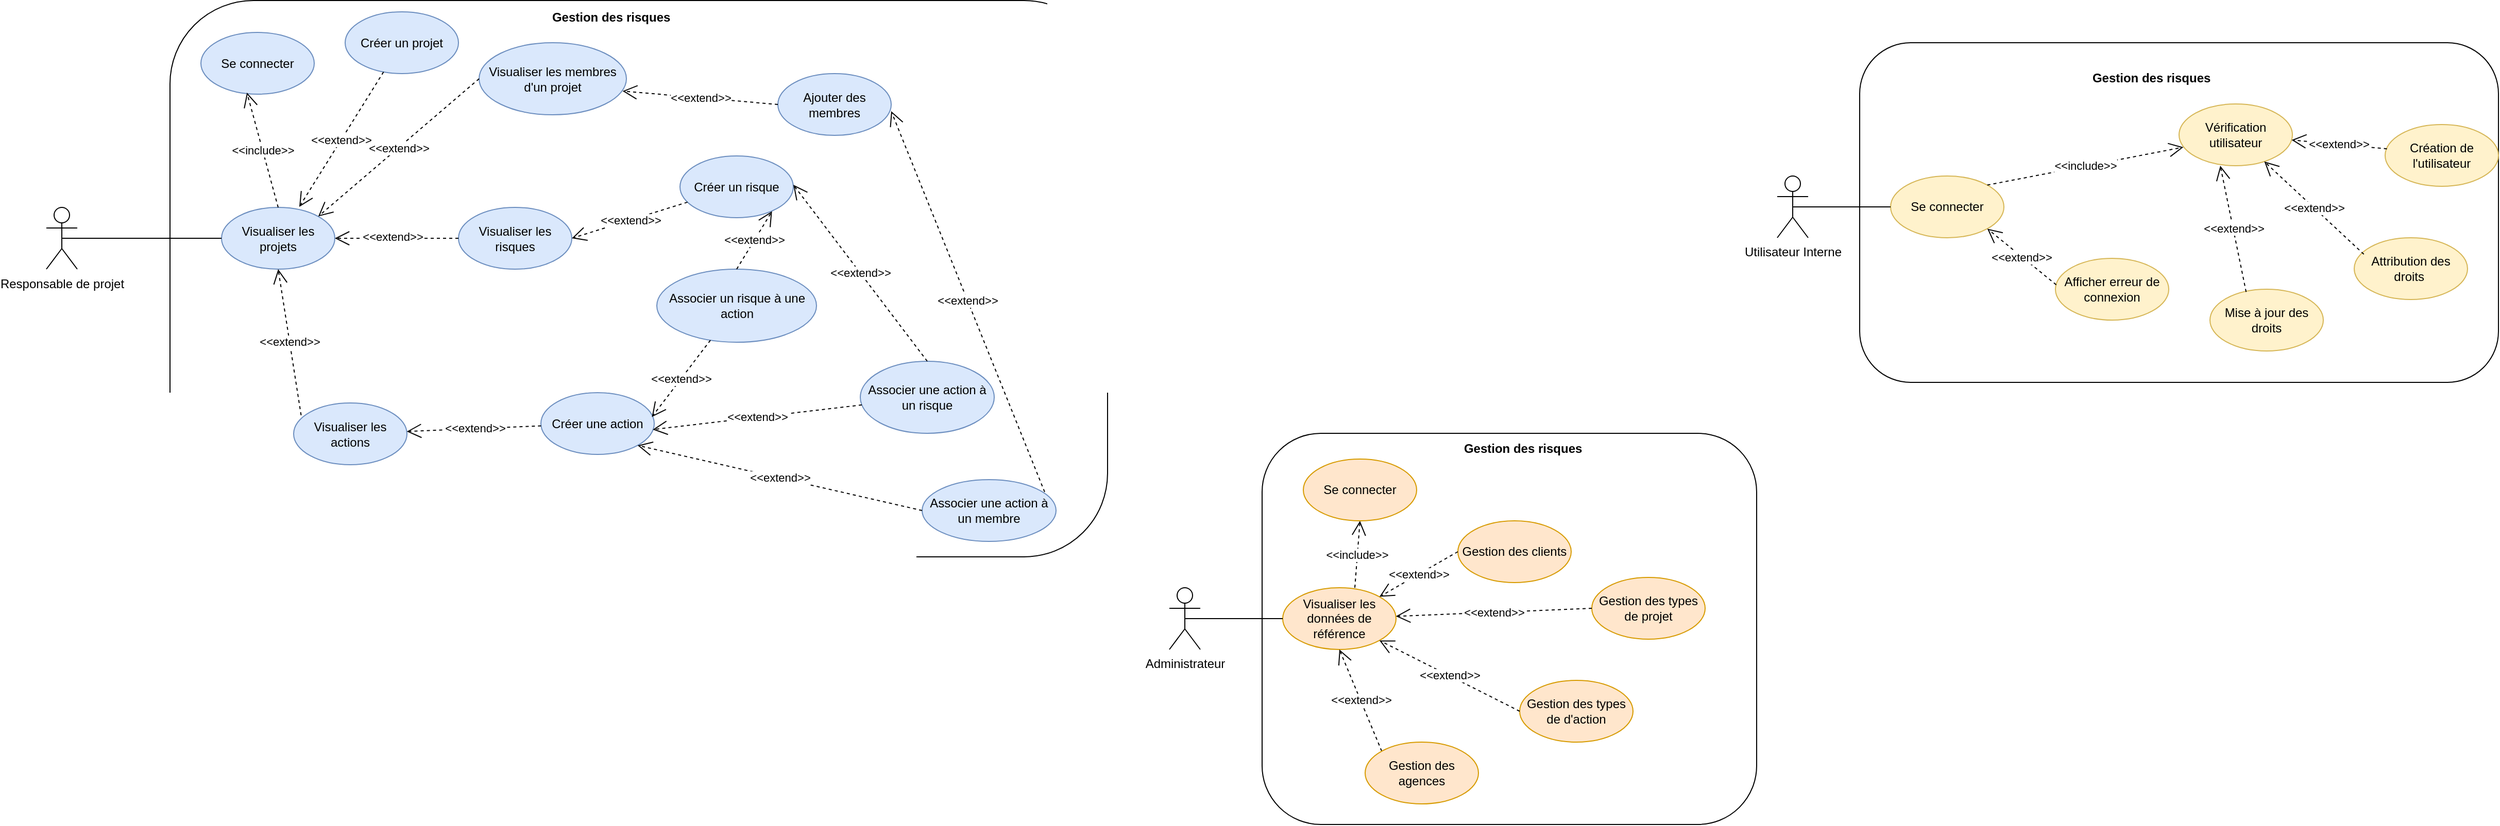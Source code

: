 <mxfile version="24.6.4" type="github">
  <diagram name="Page-1" id="hrDhvnOybsvmzDypRD5w">
    <mxGraphModel dx="4522" dy="1476" grid="1" gridSize="10" guides="1" tooltips="1" connect="1" arrows="1" fold="1" page="1" pageScale="1" pageWidth="827" pageHeight="1169" math="0" shadow="0">
      <root>
        <mxCell id="0" />
        <mxCell id="1" parent="0" />
        <mxCell id="5zv4RI3l1GxS1fWlR7tb-1" value="" style="rounded=1;whiteSpace=wrap;html=1;" parent="1" vertex="1">
          <mxGeometry x="180" y="100.5" width="620" height="330" as="geometry" />
        </mxCell>
        <mxCell id="5zv4RI3l1GxS1fWlR7tb-2" value="Utilisateur Interne" style="shape=umlActor;verticalLabelPosition=bottom;verticalAlign=top;html=1;outlineConnect=0;" parent="1" vertex="1">
          <mxGeometry x="100" y="230" width="30" height="60" as="geometry" />
        </mxCell>
        <mxCell id="5zv4RI3l1GxS1fWlR7tb-3" value="Se connecter" style="ellipse;whiteSpace=wrap;html=1;fillColor=#fff2cc;strokeColor=#d6b656;" parent="1" vertex="1">
          <mxGeometry x="210" y="230" width="110" height="60" as="geometry" />
        </mxCell>
        <mxCell id="5zv4RI3l1GxS1fWlR7tb-4" value="Vérification utilisateur" style="ellipse;whiteSpace=wrap;html=1;fillColor=#fff2cc;strokeColor=#d6b656;" parent="1" vertex="1">
          <mxGeometry x="490" y="160" width="110" height="60" as="geometry" />
        </mxCell>
        <mxCell id="5zv4RI3l1GxS1fWlR7tb-5" value="Attribution des droits&amp;nbsp;" style="ellipse;whiteSpace=wrap;html=1;fillColor=#fff2cc;strokeColor=#d6b656;" parent="1" vertex="1">
          <mxGeometry x="660" y="290" width="110" height="60" as="geometry" />
        </mxCell>
        <mxCell id="5zv4RI3l1GxS1fWlR7tb-6" value="Afficher erreur de connexion" style="ellipse;whiteSpace=wrap;html=1;fillColor=#fff2cc;strokeColor=#d6b656;" parent="1" vertex="1">
          <mxGeometry x="370" y="310" width="110" height="60" as="geometry" />
        </mxCell>
        <mxCell id="5zv4RI3l1GxS1fWlR7tb-7" value="&amp;lt;&amp;lt;include&amp;gt;&amp;gt;" style="endArrow=open;endSize=12;dashed=1;html=1;rounded=0;entryX=0.038;entryY=0.7;entryDx=0;entryDy=0;entryPerimeter=0;exitX=1;exitY=0;exitDx=0;exitDy=0;" parent="1" source="5zv4RI3l1GxS1fWlR7tb-3" target="5zv4RI3l1GxS1fWlR7tb-4" edge="1">
          <mxGeometry width="160" relative="1" as="geometry">
            <mxPoint x="290" y="280" as="sourcePoint" />
            <mxPoint x="450" y="280" as="targetPoint" />
          </mxGeometry>
        </mxCell>
        <mxCell id="5zv4RI3l1GxS1fWlR7tb-8" value="&amp;lt;&amp;lt;extend&amp;gt;&amp;gt;" style="endArrow=open;endSize=12;dashed=1;html=1;rounded=0;exitX=0.085;exitY=0.267;exitDx=0;exitDy=0;exitPerimeter=0;" parent="1" source="5zv4RI3l1GxS1fWlR7tb-5" target="5zv4RI3l1GxS1fWlR7tb-4" edge="1">
          <mxGeometry width="160" relative="1" as="geometry">
            <mxPoint x="380.0" y="352.007" as="sourcePoint" />
            <mxPoint x="310" y="270" as="targetPoint" />
          </mxGeometry>
        </mxCell>
        <mxCell id="5zv4RI3l1GxS1fWlR7tb-9" value="&amp;lt;&amp;lt;extend&amp;gt;&amp;gt;" style="endArrow=open;endSize=12;dashed=1;html=1;rounded=0;entryX=1;entryY=1;entryDx=0;entryDy=0;exitX=0.007;exitY=0.428;exitDx=0;exitDy=0;exitPerimeter=0;" parent="1" source="5zv4RI3l1GxS1fWlR7tb-6" target="5zv4RI3l1GxS1fWlR7tb-3" edge="1">
          <mxGeometry width="160" relative="1" as="geometry">
            <mxPoint x="473" y="389" as="sourcePoint" />
            <mxPoint x="314" y="420" as="targetPoint" />
          </mxGeometry>
        </mxCell>
        <mxCell id="5zv4RI3l1GxS1fWlR7tb-10" value="" style="endArrow=none;html=1;rounded=0;exitX=0.5;exitY=0.5;exitDx=0;exitDy=0;exitPerimeter=0;entryX=0;entryY=0.5;entryDx=0;entryDy=0;" parent="1" source="5zv4RI3l1GxS1fWlR7tb-2" target="5zv4RI3l1GxS1fWlR7tb-3" edge="1">
          <mxGeometry width="50" height="50" relative="1" as="geometry">
            <mxPoint x="320" y="410" as="sourcePoint" />
            <mxPoint x="370" y="360" as="targetPoint" />
          </mxGeometry>
        </mxCell>
        <mxCell id="5zv4RI3l1GxS1fWlR7tb-11" value="&lt;b&gt;Gestion des risques&amp;nbsp;&lt;/b&gt;" style="text;html=1;align=center;verticalAlign=middle;whiteSpace=wrap;rounded=0;" parent="1" vertex="1">
          <mxGeometry x="400" y="120" width="130" height="30" as="geometry" />
        </mxCell>
        <mxCell id="5zv4RI3l1GxS1fWlR7tb-12" value="Création de l&#39;utilisateur" style="ellipse;whiteSpace=wrap;html=1;fillColor=#fff2cc;strokeColor=#d6b656;" parent="1" vertex="1">
          <mxGeometry x="690" y="180" width="110" height="60" as="geometry" />
        </mxCell>
        <mxCell id="5zv4RI3l1GxS1fWlR7tb-13" value="&amp;lt;&amp;lt;extend&amp;gt;&amp;gt;" style="endArrow=open;endSize=12;dashed=1;html=1;rounded=0;exitX=0.016;exitY=0.393;exitDx=0;exitDy=0;exitPerimeter=0;" parent="1" source="5zv4RI3l1GxS1fWlR7tb-12" edge="1" target="5zv4RI3l1GxS1fWlR7tb-4">
          <mxGeometry width="160" relative="1" as="geometry">
            <mxPoint x="380.0" y="282.007" as="sourcePoint" />
            <mxPoint x="320" y="253" as="targetPoint" />
          </mxGeometry>
        </mxCell>
        <mxCell id="q-VrKl_PXLm9IjVPio6P-1" value="Responsable de projet" style="shape=umlActor;verticalLabelPosition=bottom;verticalAlign=top;html=1;outlineConnect=0;" vertex="1" parent="1">
          <mxGeometry x="-1580" y="260.5" width="30" height="60" as="geometry" />
        </mxCell>
        <mxCell id="q-VrKl_PXLm9IjVPio6P-3" value="" style="rounded=1;whiteSpace=wrap;html=1;" vertex="1" parent="1">
          <mxGeometry x="-1460" y="59.5" width="910" height="540.5" as="geometry" />
        </mxCell>
        <mxCell id="q-VrKl_PXLm9IjVPio6P-4" value="&lt;b&gt;Gestion des risques&amp;nbsp;&lt;/b&gt;" style="text;html=1;align=center;verticalAlign=middle;whiteSpace=wrap;rounded=0;" vertex="1" parent="1">
          <mxGeometry x="-1095" y="60.5" width="130" height="30" as="geometry" />
        </mxCell>
        <mxCell id="q-VrKl_PXLm9IjVPio6P-5" value="Se connecter" style="ellipse;whiteSpace=wrap;html=1;fillColor=#dae8fc;strokeColor=#6c8ebf;" vertex="1" parent="1">
          <mxGeometry x="-1430" y="90.5" width="110" height="60" as="geometry" />
        </mxCell>
        <mxCell id="q-VrKl_PXLm9IjVPio6P-6" value="Mise à jour des droits" style="ellipse;whiteSpace=wrap;html=1;fillColor=#fff2cc;strokeColor=#d6b656;" vertex="1" parent="1">
          <mxGeometry x="520" y="340" width="110" height="60" as="geometry" />
        </mxCell>
        <mxCell id="q-VrKl_PXLm9IjVPio6P-7" value="&amp;lt;&amp;lt;extend&amp;gt;&amp;gt;" style="endArrow=open;endSize=12;dashed=1;html=1;rounded=0;exitX=0.319;exitY=0.044;exitDx=0;exitDy=0;exitPerimeter=0;" edge="1" parent="1" source="q-VrKl_PXLm9IjVPio6P-6">
          <mxGeometry width="160" relative="1" as="geometry">
            <mxPoint x="610" y="312" as="sourcePoint" />
            <mxPoint x="530" y="220" as="targetPoint" />
          </mxGeometry>
        </mxCell>
        <mxCell id="q-VrKl_PXLm9IjVPio6P-8" value="Visualiser les projets" style="ellipse;whiteSpace=wrap;html=1;fillColor=#dae8fc;strokeColor=#6c8ebf;" vertex="1" parent="1">
          <mxGeometry x="-1410" y="260.5" width="110" height="60" as="geometry" />
        </mxCell>
        <mxCell id="q-VrKl_PXLm9IjVPio6P-9" value="Créer un projet" style="ellipse;whiteSpace=wrap;html=1;fillColor=#dae8fc;strokeColor=#6c8ebf;" vertex="1" parent="1">
          <mxGeometry x="-1290" y="70.5" width="110" height="60" as="geometry" />
        </mxCell>
        <mxCell id="q-VrKl_PXLm9IjVPio6P-10" value="Visualiser les actions" style="ellipse;whiteSpace=wrap;html=1;fillColor=#dae8fc;strokeColor=#6c8ebf;" vertex="1" parent="1">
          <mxGeometry x="-1340" y="450.5" width="110" height="60" as="geometry" />
        </mxCell>
        <mxCell id="q-VrKl_PXLm9IjVPio6P-11" value="Créer une action" style="ellipse;whiteSpace=wrap;html=1;fillColor=#dae8fc;strokeColor=#6c8ebf;" vertex="1" parent="1">
          <mxGeometry x="-1100" y="440.5" width="110" height="60" as="geometry" />
        </mxCell>
        <mxCell id="q-VrKl_PXLm9IjVPio6P-12" value="Visualiser les membres d&#39;un projet" style="ellipse;whiteSpace=wrap;html=1;fillColor=#dae8fc;strokeColor=#6c8ebf;" vertex="1" parent="1">
          <mxGeometry x="-1160" y="100.5" width="143" height="70" as="geometry" />
        </mxCell>
        <mxCell id="q-VrKl_PXLm9IjVPio6P-14" value="Ajouter des membres" style="ellipse;whiteSpace=wrap;html=1;fillColor=#dae8fc;strokeColor=#6c8ebf;" vertex="1" parent="1">
          <mxGeometry x="-870" y="130.5" width="110" height="60" as="geometry" />
        </mxCell>
        <mxCell id="q-VrKl_PXLm9IjVPio6P-16" value="&amp;lt;&amp;lt;include&amp;gt;&amp;gt;" style="endArrow=open;endSize=12;dashed=1;html=1;rounded=0;entryX=0.406;entryY=0.974;entryDx=0;entryDy=0;exitX=0.5;exitY=0;exitDx=0;exitDy=0;entryPerimeter=0;" edge="1" parent="1" source="q-VrKl_PXLm9IjVPio6P-8" target="q-VrKl_PXLm9IjVPio6P-5">
          <mxGeometry width="160" relative="1" as="geometry">
            <mxPoint x="-1293" y="222.5" as="sourcePoint" />
            <mxPoint x="-1360" y="167.5" as="targetPoint" />
          </mxGeometry>
        </mxCell>
        <mxCell id="q-VrKl_PXLm9IjVPio6P-17" value="&amp;lt;&amp;lt;extend&amp;gt;&amp;gt;" style="endArrow=open;endSize=12;dashed=1;html=1;rounded=0;entryX=0.974;entryY=0.671;entryDx=0;entryDy=0;exitX=0;exitY=0.5;exitDx=0;exitDy=0;entryPerimeter=0;" edge="1" parent="1" source="q-VrKl_PXLm9IjVPio6P-14" target="q-VrKl_PXLm9IjVPio6P-12">
          <mxGeometry width="160" relative="1" as="geometry">
            <mxPoint x="-960" y="400.5" as="sourcePoint" />
            <mxPoint x="-940" y="298.5" as="targetPoint" />
          </mxGeometry>
        </mxCell>
        <mxCell id="q-VrKl_PXLm9IjVPio6P-18" value="&amp;lt;&amp;lt;extend&amp;gt;&amp;gt;" style="endArrow=open;endSize=12;dashed=1;html=1;rounded=0;entryX=0.686;entryY=-0.008;entryDx=0;entryDy=0;entryPerimeter=0;" edge="1" parent="1" source="q-VrKl_PXLm9IjVPio6P-9" target="q-VrKl_PXLm9IjVPio6P-8">
          <mxGeometry width="160" relative="1" as="geometry">
            <mxPoint x="-1193" y="305.5" as="sourcePoint" />
            <mxPoint x="-1260" y="250.5" as="targetPoint" />
          </mxGeometry>
        </mxCell>
        <mxCell id="q-VrKl_PXLm9IjVPio6P-19" value="&amp;lt;&amp;lt;extend&amp;gt;&amp;gt;" style="endArrow=open;endSize=12;dashed=1;html=1;rounded=0;entryX=0.5;entryY=1;entryDx=0;entryDy=0;exitX=0.066;exitY=0.199;exitDx=0;exitDy=0;exitPerimeter=0;" edge="1" parent="1" source="q-VrKl_PXLm9IjVPio6P-10" target="q-VrKl_PXLm9IjVPio6P-8">
          <mxGeometry width="160" relative="1" as="geometry">
            <mxPoint x="-1219" y="364.5" as="sourcePoint" />
            <mxPoint x="-1300" y="396.5" as="targetPoint" />
          </mxGeometry>
        </mxCell>
        <mxCell id="q-VrKl_PXLm9IjVPio6P-20" value="&amp;lt;&amp;lt;extend&amp;gt;&amp;gt;" style="endArrow=open;endSize=12;dashed=1;html=1;rounded=0;" edge="1" parent="1" source="q-VrKl_PXLm9IjVPio6P-11" target="q-VrKl_PXLm9IjVPio6P-10">
          <mxGeometry x="-0.014" width="160" relative="1" as="geometry">
            <mxPoint x="-1120" y="440.5" as="sourcePoint" />
            <mxPoint x="-1191.5" y="409.5" as="targetPoint" />
            <mxPoint as="offset" />
          </mxGeometry>
        </mxCell>
        <mxCell id="q-VrKl_PXLm9IjVPio6P-21" value="&amp;lt;&amp;lt;extend&amp;gt;&amp;gt;" style="endArrow=open;endSize=12;dashed=1;html=1;rounded=0;entryX=1;entryY=0;entryDx=0;entryDy=0;exitX=0;exitY=0.5;exitDx=0;exitDy=0;" edge="1" parent="1" source="q-VrKl_PXLm9IjVPio6P-12" target="q-VrKl_PXLm9IjVPio6P-8">
          <mxGeometry width="160" relative="1" as="geometry">
            <mxPoint x="-1137" y="311" as="sourcePoint" />
            <mxPoint x="-1210" y="270" as="targetPoint" />
          </mxGeometry>
        </mxCell>
        <mxCell id="q-VrKl_PXLm9IjVPio6P-22" value="Associer une action à un membre" style="ellipse;whiteSpace=wrap;html=1;fillColor=#dae8fc;strokeColor=#6c8ebf;" vertex="1" parent="1">
          <mxGeometry x="-730" y="525" width="130" height="60" as="geometry" />
        </mxCell>
        <mxCell id="q-VrKl_PXLm9IjVPio6P-23" value="&amp;lt;&amp;lt;extend&amp;gt;&amp;gt;" style="endArrow=open;endSize=12;dashed=1;html=1;rounded=0;exitX=0;exitY=0.5;exitDx=0;exitDy=0;entryX=1;entryY=1;entryDx=0;entryDy=0;" edge="1" parent="1" source="q-VrKl_PXLm9IjVPio6P-22" target="q-VrKl_PXLm9IjVPio6P-11">
          <mxGeometry x="0.003" width="160" relative="1" as="geometry">
            <mxPoint x="-1001" y="545.5" as="sourcePoint" />
            <mxPoint x="-951" y="525.5" as="targetPoint" />
            <mxPoint as="offset" />
          </mxGeometry>
        </mxCell>
        <mxCell id="q-VrKl_PXLm9IjVPio6P-24" value="" style="endArrow=none;html=1;rounded=0;exitX=0.5;exitY=0.5;exitDx=0;exitDy=0;exitPerimeter=0;entryX=0;entryY=0.5;entryDx=0;entryDy=0;" edge="1" parent="1" source="q-VrKl_PXLm9IjVPio6P-1" target="q-VrKl_PXLm9IjVPio6P-8">
          <mxGeometry width="50" height="50" relative="1" as="geometry">
            <mxPoint x="-1537" y="290.07" as="sourcePoint" />
            <mxPoint x="-1392" y="290.07" as="targetPoint" />
          </mxGeometry>
        </mxCell>
        <mxCell id="q-VrKl_PXLm9IjVPio6P-26" value="Visualiser les risques" style="ellipse;whiteSpace=wrap;html=1;fillColor=#dae8fc;strokeColor=#6c8ebf;" vertex="1" parent="1">
          <mxGeometry x="-1180" y="260.5" width="110" height="60" as="geometry" />
        </mxCell>
        <mxCell id="q-VrKl_PXLm9IjVPio6P-27" value="Créer un risque" style="ellipse;whiteSpace=wrap;html=1;fillColor=#dae8fc;strokeColor=#6c8ebf;" vertex="1" parent="1">
          <mxGeometry x="-965" y="210.5" width="110" height="60" as="geometry" />
        </mxCell>
        <mxCell id="q-VrKl_PXLm9IjVPio6P-28" value="&amp;lt;&amp;lt;extend&amp;gt;&amp;gt;" style="endArrow=open;endSize=12;dashed=1;html=1;rounded=0;exitX=0;exitY=0.5;exitDx=0;exitDy=0;entryX=1;entryY=0.5;entryDx=0;entryDy=0;" edge="1" parent="1" source="q-VrKl_PXLm9IjVPio6P-26" target="q-VrKl_PXLm9IjVPio6P-8">
          <mxGeometry x="0.068" y="-2" width="160" relative="1" as="geometry">
            <mxPoint x="-1154" y="263.5" as="sourcePoint" />
            <mxPoint x="-1250" y="300.5" as="targetPoint" />
            <mxPoint as="offset" />
          </mxGeometry>
        </mxCell>
        <mxCell id="q-VrKl_PXLm9IjVPio6P-29" value="&amp;lt;&amp;lt;extend&amp;gt;&amp;gt;" style="endArrow=open;endSize=12;dashed=1;html=1;rounded=0;entryX=1;entryY=0.5;entryDx=0;entryDy=0;" edge="1" parent="1" source="q-VrKl_PXLm9IjVPio6P-27" target="q-VrKl_PXLm9IjVPio6P-26">
          <mxGeometry x="-0.014" width="160" relative="1" as="geometry">
            <mxPoint x="-1055" y="339.5" as="sourcePoint" />
            <mxPoint x="-1126.5" y="308.5" as="targetPoint" />
            <mxPoint as="offset" />
          </mxGeometry>
        </mxCell>
        <mxCell id="q-VrKl_PXLm9IjVPio6P-30" value="Associer un risque à une action" style="ellipse;whiteSpace=wrap;html=1;fillColor=#dae8fc;strokeColor=#6c8ebf;" vertex="1" parent="1">
          <mxGeometry x="-987.5" y="320.5" width="155" height="71" as="geometry" />
        </mxCell>
        <mxCell id="q-VrKl_PXLm9IjVPio6P-31" value="&amp;lt;&amp;lt;extend&amp;gt;&amp;gt;" style="endArrow=open;endSize=12;dashed=1;html=1;rounded=0;exitX=0.5;exitY=0;exitDx=0;exitDy=0;entryX=0.812;entryY=0.896;entryDx=0;entryDy=0;entryPerimeter=0;" edge="1" parent="1" source="q-VrKl_PXLm9IjVPio6P-30" target="q-VrKl_PXLm9IjVPio6P-27">
          <mxGeometry x="0.003" width="160" relative="1" as="geometry">
            <mxPoint x="-936" y="444.5" as="sourcePoint" />
            <mxPoint x="-820" y="350.5" as="targetPoint" />
            <mxPoint as="offset" />
          </mxGeometry>
        </mxCell>
        <mxCell id="q-VrKl_PXLm9IjVPio6P-32" value="&amp;lt;&amp;lt;extend&amp;gt;&amp;gt;" style="endArrow=open;endSize=12;dashed=1;html=1;rounded=0;entryX=0.979;entryY=0.394;entryDx=0;entryDy=0;entryPerimeter=0;" edge="1" parent="1" source="q-VrKl_PXLm9IjVPio6P-30" target="q-VrKl_PXLm9IjVPio6P-11">
          <mxGeometry x="0.003" width="160" relative="1" as="geometry">
            <mxPoint x="-673" y="369.5" as="sourcePoint" />
            <mxPoint x="-770" y="405.5" as="targetPoint" />
            <mxPoint as="offset" />
          </mxGeometry>
        </mxCell>
        <mxCell id="q-VrKl_PXLm9IjVPio6P-33" value="Associer une action à un risque" style="ellipse;whiteSpace=wrap;html=1;fillColor=#dae8fc;strokeColor=#6c8ebf;" vertex="1" parent="1">
          <mxGeometry x="-790" y="410" width="130" height="70" as="geometry" />
        </mxCell>
        <mxCell id="q-VrKl_PXLm9IjVPio6P-34" value="&amp;lt;&amp;lt;extend&amp;gt;&amp;gt;" style="endArrow=open;endSize=12;dashed=1;html=1;rounded=0;entryX=0.987;entryY=0.597;entryDx=0;entryDy=0;entryPerimeter=0;" edge="1" parent="1" source="q-VrKl_PXLm9IjVPio6P-33" target="q-VrKl_PXLm9IjVPio6P-11">
          <mxGeometry x="0.003" width="160" relative="1" as="geometry">
            <mxPoint x="-620.5" y="395.5" as="sourcePoint" />
            <mxPoint x="-849.5" y="490.5" as="targetPoint" />
            <mxPoint as="offset" />
          </mxGeometry>
        </mxCell>
        <mxCell id="q-VrKl_PXLm9IjVPio6P-35" value="&amp;lt;&amp;lt;extend&amp;gt;&amp;gt;" style="endArrow=open;endSize=12;dashed=1;html=1;rounded=0;entryX=0.987;entryY=0.597;entryDx=0;entryDy=0;entryPerimeter=0;exitX=0.5;exitY=0;exitDx=0;exitDy=0;" edge="1" parent="1" source="q-VrKl_PXLm9IjVPio6P-33">
          <mxGeometry x="0.003" width="160" relative="1" as="geometry">
            <mxPoint x="-502" y="195.5" as="sourcePoint" />
            <mxPoint x="-855" y="238.5" as="targetPoint" />
            <mxPoint as="offset" />
            <Array as="points" />
          </mxGeometry>
        </mxCell>
        <mxCell id="q-VrKl_PXLm9IjVPio6P-37" value="&amp;lt;&amp;lt;extend&amp;gt;&amp;gt;" style="endArrow=open;endSize=12;dashed=1;html=1;rounded=0;exitX=0.915;exitY=0.2;exitDx=0;exitDy=0;entryX=1;entryY=1;entryDx=0;entryDy=0;exitPerimeter=0;" edge="1" parent="1" source="q-VrKl_PXLm9IjVPio6P-22">
          <mxGeometry x="0.003" width="160" relative="1" as="geometry">
            <mxPoint x="-484" y="230" as="sourcePoint" />
            <mxPoint x="-760" y="167" as="targetPoint" />
            <mxPoint as="offset" />
          </mxGeometry>
        </mxCell>
        <mxCell id="q-VrKl_PXLm9IjVPio6P-38" value="" style="rounded=1;whiteSpace=wrap;html=1;" vertex="1" parent="1">
          <mxGeometry x="-400" y="480" width="480" height="380" as="geometry" />
        </mxCell>
        <mxCell id="q-VrKl_PXLm9IjVPio6P-39" value="Administrateur" style="shape=umlActor;verticalLabelPosition=bottom;verticalAlign=top;html=1;outlineConnect=0;" vertex="1" parent="1">
          <mxGeometry x="-490" y="630" width="30" height="60" as="geometry" />
        </mxCell>
        <mxCell id="q-VrKl_PXLm9IjVPio6P-40" value="Visualiser les données de référence" style="ellipse;whiteSpace=wrap;html=1;fillColor=#ffe6cc;strokeColor=#d79b00;" vertex="1" parent="1">
          <mxGeometry x="-380" y="630" width="110" height="60" as="geometry" />
        </mxCell>
        <mxCell id="q-VrKl_PXLm9IjVPio6P-46" value="&amp;lt;&amp;lt;extend&amp;gt;&amp;gt;" style="endArrow=open;endSize=12;dashed=1;html=1;rounded=0;entryX=0.5;entryY=1;entryDx=0;entryDy=0;exitX=0;exitY=0;exitDx=0;exitDy=0;" edge="1" parent="1" source="q-VrKl_PXLm9IjVPio6P-55" target="q-VrKl_PXLm9IjVPio6P-40">
          <mxGeometry width="160" relative="1" as="geometry">
            <mxPoint x="-230.0" y="744.47" as="sourcePoint" />
            <mxPoint x="-296.879" y="690.003" as="targetPoint" />
          </mxGeometry>
        </mxCell>
        <mxCell id="q-VrKl_PXLm9IjVPio6P-47" value="" style="endArrow=none;html=1;rounded=0;exitX=0.5;exitY=0.5;exitDx=0;exitDy=0;exitPerimeter=0;entryX=0;entryY=0.5;entryDx=0;entryDy=0;" edge="1" parent="1" source="q-VrKl_PXLm9IjVPio6P-39" target="q-VrKl_PXLm9IjVPio6P-40">
          <mxGeometry width="50" height="50" relative="1" as="geometry">
            <mxPoint x="-270" y="810" as="sourcePoint" />
            <mxPoint x="-220" y="760" as="targetPoint" />
          </mxGeometry>
        </mxCell>
        <mxCell id="q-VrKl_PXLm9IjVPio6P-48" value="&lt;b&gt;Gestion des risques&amp;nbsp;&lt;/b&gt;" style="text;html=1;align=center;verticalAlign=middle;whiteSpace=wrap;rounded=0;" vertex="1" parent="1">
          <mxGeometry x="-210" y="480" width="130" height="30" as="geometry" />
        </mxCell>
        <mxCell id="q-VrKl_PXLm9IjVPio6P-53" value="&amp;lt;&amp;lt;include&amp;gt;&amp;gt;" style="endArrow=open;endSize=12;dashed=1;html=1;rounded=0;exitX=0.5;exitY=0;exitDx=0;exitDy=0;entryX=0.5;entryY=1;entryDx=0;entryDy=0;" edge="1" parent="1" target="q-VrKl_PXLm9IjVPio6P-54">
          <mxGeometry width="160" relative="1" as="geometry">
            <mxPoint x="-310" y="630" as="sourcePoint" />
            <mxPoint x="-310" y="570" as="targetPoint" />
          </mxGeometry>
        </mxCell>
        <mxCell id="q-VrKl_PXLm9IjVPio6P-54" value="Se connecter" style="ellipse;whiteSpace=wrap;html=1;fillColor=#ffe6cc;strokeColor=#d79b00;" vertex="1" parent="1">
          <mxGeometry x="-360" y="505" width="110" height="60" as="geometry" />
        </mxCell>
        <mxCell id="q-VrKl_PXLm9IjVPio6P-55" value="Gestion des agences" style="ellipse;whiteSpace=wrap;html=1;fillColor=#ffe6cc;strokeColor=#d79b00;" vertex="1" parent="1">
          <mxGeometry x="-300" y="780" width="110" height="60" as="geometry" />
        </mxCell>
        <mxCell id="q-VrKl_PXLm9IjVPio6P-56" value="Gestion des clients" style="ellipse;whiteSpace=wrap;html=1;fillColor=#ffe6cc;strokeColor=#d79b00;" vertex="1" parent="1">
          <mxGeometry x="-210" y="565" width="110" height="60" as="geometry" />
        </mxCell>
        <mxCell id="q-VrKl_PXLm9IjVPio6P-57" value="Gestion des types de projet" style="ellipse;whiteSpace=wrap;html=1;fillColor=#ffe6cc;strokeColor=#d79b00;" vertex="1" parent="1">
          <mxGeometry x="-80" y="620" width="110" height="60" as="geometry" />
        </mxCell>
        <mxCell id="q-VrKl_PXLm9IjVPio6P-58" value="Gestion des types de d&#39;action" style="ellipse;whiteSpace=wrap;html=1;fillColor=#ffe6cc;strokeColor=#d79b00;" vertex="1" parent="1">
          <mxGeometry x="-150" y="720" width="110" height="60" as="geometry" />
        </mxCell>
        <mxCell id="q-VrKl_PXLm9IjVPio6P-59" value="&amp;lt;&amp;lt;extend&amp;gt;&amp;gt;" style="endArrow=open;endSize=12;dashed=1;html=1;rounded=0;entryX=1;entryY=0;entryDx=0;entryDy=0;exitX=0;exitY=0.5;exitDx=0;exitDy=0;" edge="1" parent="1" source="q-VrKl_PXLm9IjVPio6P-56" target="q-VrKl_PXLm9IjVPio6P-40">
          <mxGeometry x="0.006" width="160" relative="1" as="geometry">
            <mxPoint x="-187" y="640" as="sourcePoint" />
            <mxPoint x="-250" y="571" as="targetPoint" />
            <mxPoint as="offset" />
          </mxGeometry>
        </mxCell>
        <mxCell id="q-VrKl_PXLm9IjVPio6P-60" value="&amp;lt;&amp;lt;extend&amp;gt;&amp;gt;" style="endArrow=open;endSize=12;dashed=1;html=1;rounded=0;exitX=0;exitY=0.5;exitDx=0;exitDy=0;" edge="1" parent="1" source="q-VrKl_PXLm9IjVPio6P-57" target="q-VrKl_PXLm9IjVPio6P-40">
          <mxGeometry x="0.006" width="160" relative="1" as="geometry">
            <mxPoint x="-124" y="661" as="sourcePoint" />
            <mxPoint x="-220" y="690" as="targetPoint" />
            <mxPoint as="offset" />
          </mxGeometry>
        </mxCell>
        <mxCell id="q-VrKl_PXLm9IjVPio6P-61" value="&amp;lt;&amp;lt;extend&amp;gt;&amp;gt;" style="endArrow=open;endSize=12;dashed=1;html=1;rounded=0;exitX=0;exitY=0.5;exitDx=0;exitDy=0;entryX=1;entryY=1;entryDx=0;entryDy=0;" edge="1" parent="1" source="q-VrKl_PXLm9IjVPio6P-58" target="q-VrKl_PXLm9IjVPio6P-40">
          <mxGeometry x="0.006" width="160" relative="1" as="geometry">
            <mxPoint x="-100" y="700" as="sourcePoint" />
            <mxPoint x="-290" y="708" as="targetPoint" />
            <mxPoint as="offset" />
          </mxGeometry>
        </mxCell>
      </root>
    </mxGraphModel>
  </diagram>
</mxfile>
